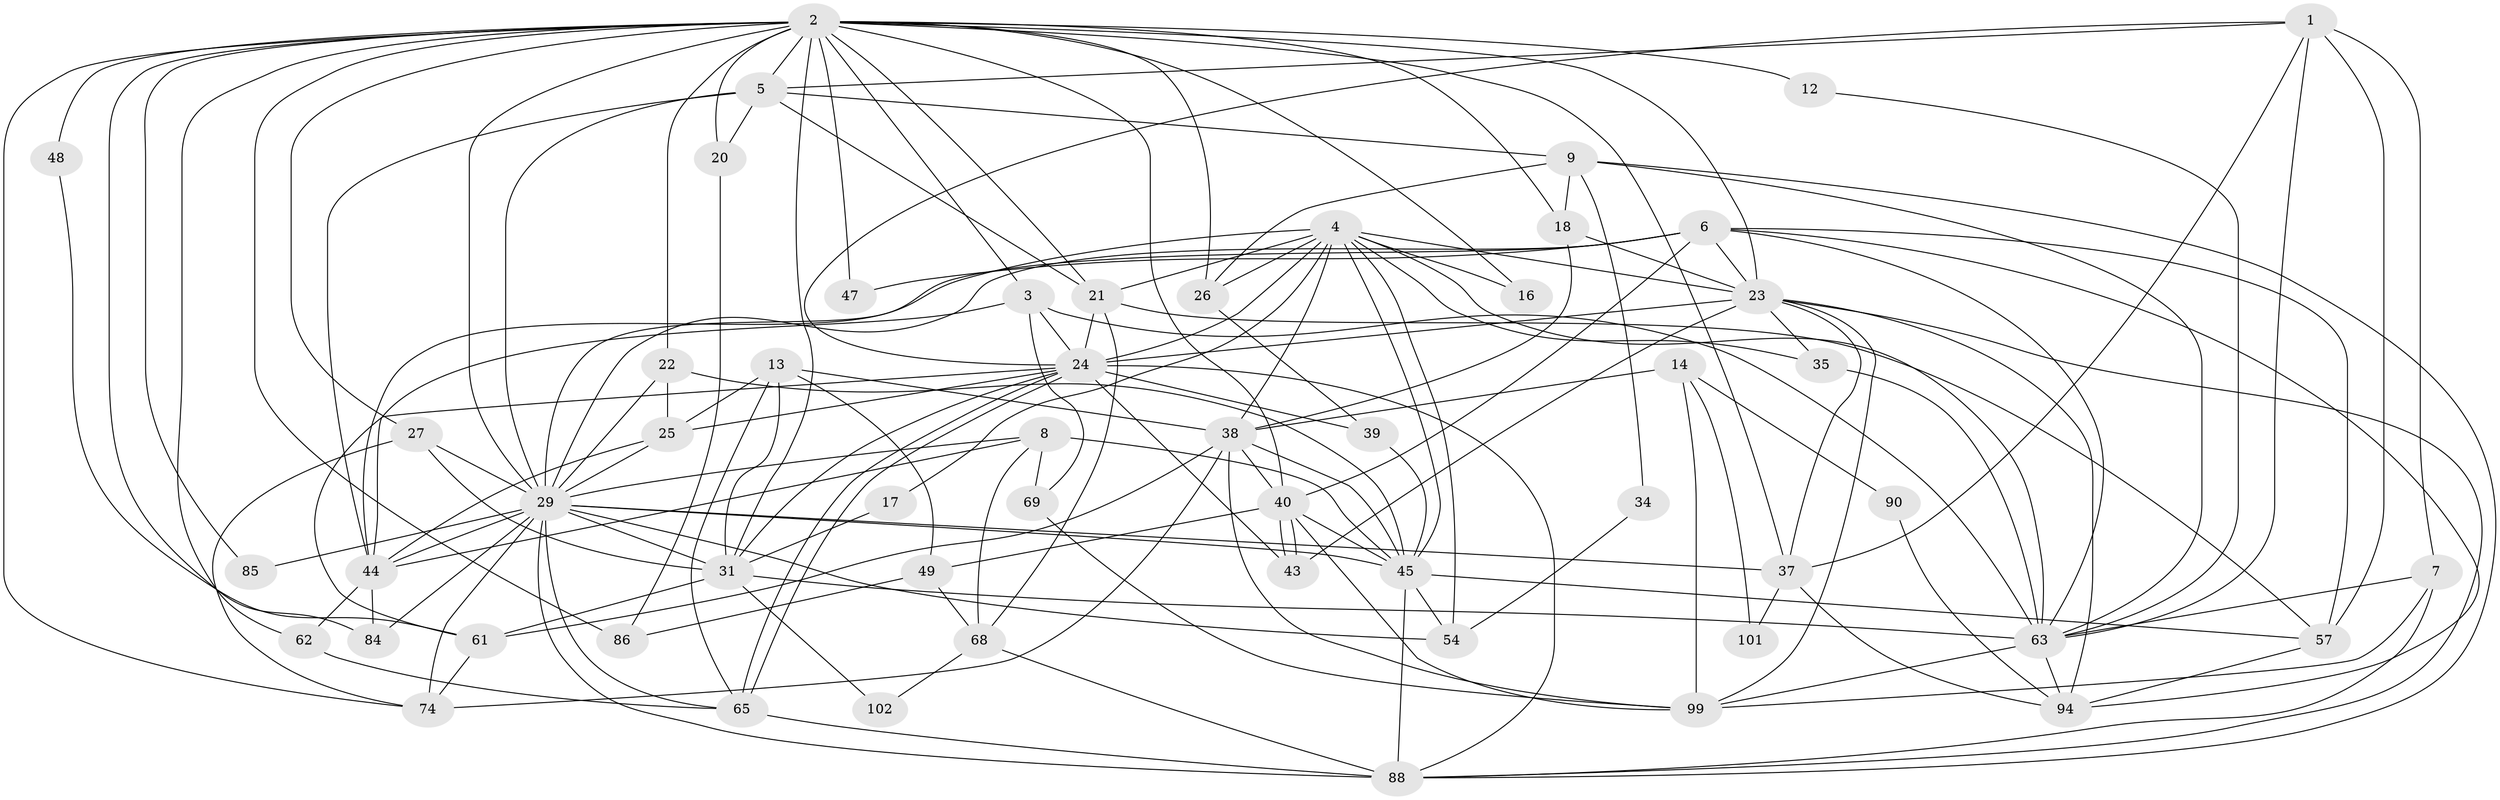 // original degree distribution, {5: 0.21818181818181817, 4: 0.21818181818181817, 6: 0.10909090909090909, 3: 0.2818181818181818, 2: 0.13636363636363635, 8: 0.00909090909090909, 7: 0.02727272727272727}
// Generated by graph-tools (version 1.1) at 2025/14/03/09/25 04:14:53]
// undirected, 55 vertices, 157 edges
graph export_dot {
graph [start="1"]
  node [color=gray90,style=filled];
  1 [super="+66+56"];
  2 [super="+19+32+79+51"];
  3 [super="+58"];
  4 [super="+28+107+60"];
  5 [super="+10+82"];
  6 [super="+15"];
  7 [super="+106"];
  8 [super="+53+64"];
  9 [super="+11"];
  12;
  13;
  14;
  16;
  17;
  18 [super="+73+97"];
  20;
  21 [super="+59+67"];
  22;
  23 [super="+52"];
  24 [super="+41+83"];
  25 [super="+96"];
  26;
  27;
  29 [super="+50+75+30"];
  31 [super="+95"];
  34;
  35;
  37;
  38 [super="+78+42"];
  39;
  40 [super="+70"];
  43;
  44 [super="+105+91+46"];
  45 [super="+77"];
  47;
  48;
  49;
  54 [super="+81"];
  57 [super="+92"];
  61;
  62;
  63 [super="+71+108+93"];
  65;
  68 [super="+109"];
  69 [super="+110"];
  74;
  84;
  85;
  86;
  88 [super="+89"];
  90;
  94;
  99;
  101;
  102;
  1 -- 7;
  1 -- 37;
  1 -- 57 [weight=2];
  1 -- 63;
  1 -- 5;
  1 -- 24;
  2 -- 40;
  2 -- 3;
  2 -- 74;
  2 -- 47;
  2 -- 48;
  2 -- 85;
  2 -- 86;
  2 -- 29;
  2 -- 31;
  2 -- 18;
  2 -- 84;
  2 -- 21 [weight=2];
  2 -- 22;
  2 -- 37;
  2 -- 5;
  2 -- 12 [weight=2];
  2 -- 16;
  2 -- 20 [weight=2];
  2 -- 26;
  2 -- 27;
  2 -- 62;
  2 -- 23;
  3 -- 69;
  3 -- 44;
  3 -- 24;
  3 -- 63;
  4 -- 16;
  4 -- 35;
  4 -- 38;
  4 -- 26;
  4 -- 63;
  4 -- 29;
  4 -- 24;
  4 -- 45;
  4 -- 54;
  4 -- 17;
  4 -- 21;
  4 -- 23;
  5 -- 9;
  5 -- 20;
  5 -- 29;
  5 -- 21;
  5 -- 44;
  6 -- 29;
  6 -- 23;
  6 -- 57;
  6 -- 44;
  6 -- 63;
  6 -- 94;
  6 -- 47;
  6 -- 40;
  7 -- 88;
  7 -- 99;
  7 -- 63;
  8 -- 44;
  8 -- 68;
  8 -- 69 [weight=2];
  8 -- 45;
  8 -- 29;
  9 -- 26;
  9 -- 18;
  9 -- 34;
  9 -- 63;
  9 -- 88;
  12 -- 63;
  13 -- 25;
  13 -- 31;
  13 -- 49;
  13 -- 65;
  13 -- 38;
  14 -- 38 [weight=2];
  14 -- 99;
  14 -- 90;
  14 -- 101;
  17 -- 31;
  18 -- 23;
  18 -- 38;
  20 -- 86;
  21 -- 24;
  21 -- 68;
  21 -- 57;
  22 -- 25;
  22 -- 29;
  22 -- 45;
  23 -- 35;
  23 -- 37;
  23 -- 99;
  23 -- 43;
  23 -- 94;
  23 -- 24;
  23 -- 88;
  24 -- 65;
  24 -- 65;
  24 -- 39;
  24 -- 43;
  24 -- 31;
  24 -- 25;
  24 -- 61;
  24 -- 88;
  25 -- 29;
  25 -- 44;
  26 -- 39;
  27 -- 74;
  27 -- 31;
  27 -- 29;
  29 -- 85;
  29 -- 84;
  29 -- 88;
  29 -- 65;
  29 -- 31;
  29 -- 37;
  29 -- 74;
  29 -- 44;
  29 -- 54;
  29 -- 45;
  31 -- 63;
  31 -- 102;
  31 -- 61;
  34 -- 54;
  35 -- 63;
  37 -- 94;
  37 -- 101;
  38 -- 74;
  38 -- 40;
  38 -- 99;
  38 -- 61;
  38 -- 45;
  39 -- 45;
  40 -- 43;
  40 -- 43;
  40 -- 49;
  40 -- 99;
  40 -- 45;
  44 -- 84;
  44 -- 62;
  45 -- 54;
  45 -- 88;
  45 -- 57;
  48 -- 61;
  49 -- 86;
  49 -- 68;
  57 -- 94;
  61 -- 74;
  62 -- 65;
  63 -- 99;
  63 -- 94;
  65 -- 88;
  68 -- 102;
  68 -- 88;
  69 -- 99;
  90 -- 94;
}
